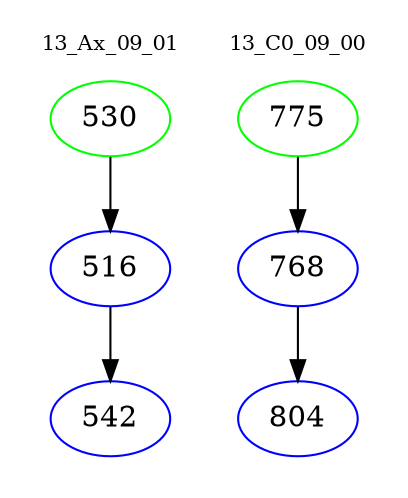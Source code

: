 digraph{
subgraph cluster_0 {
color = white
label = "13_Ax_09_01";
fontsize=10;
T0_530 [label="530", color="green"]
T0_530 -> T0_516 [color="black"]
T0_516 [label="516", color="blue"]
T0_516 -> T0_542 [color="black"]
T0_542 [label="542", color="blue"]
}
subgraph cluster_1 {
color = white
label = "13_C0_09_00";
fontsize=10;
T1_775 [label="775", color="green"]
T1_775 -> T1_768 [color="black"]
T1_768 [label="768", color="blue"]
T1_768 -> T1_804 [color="black"]
T1_804 [label="804", color="blue"]
}
}
